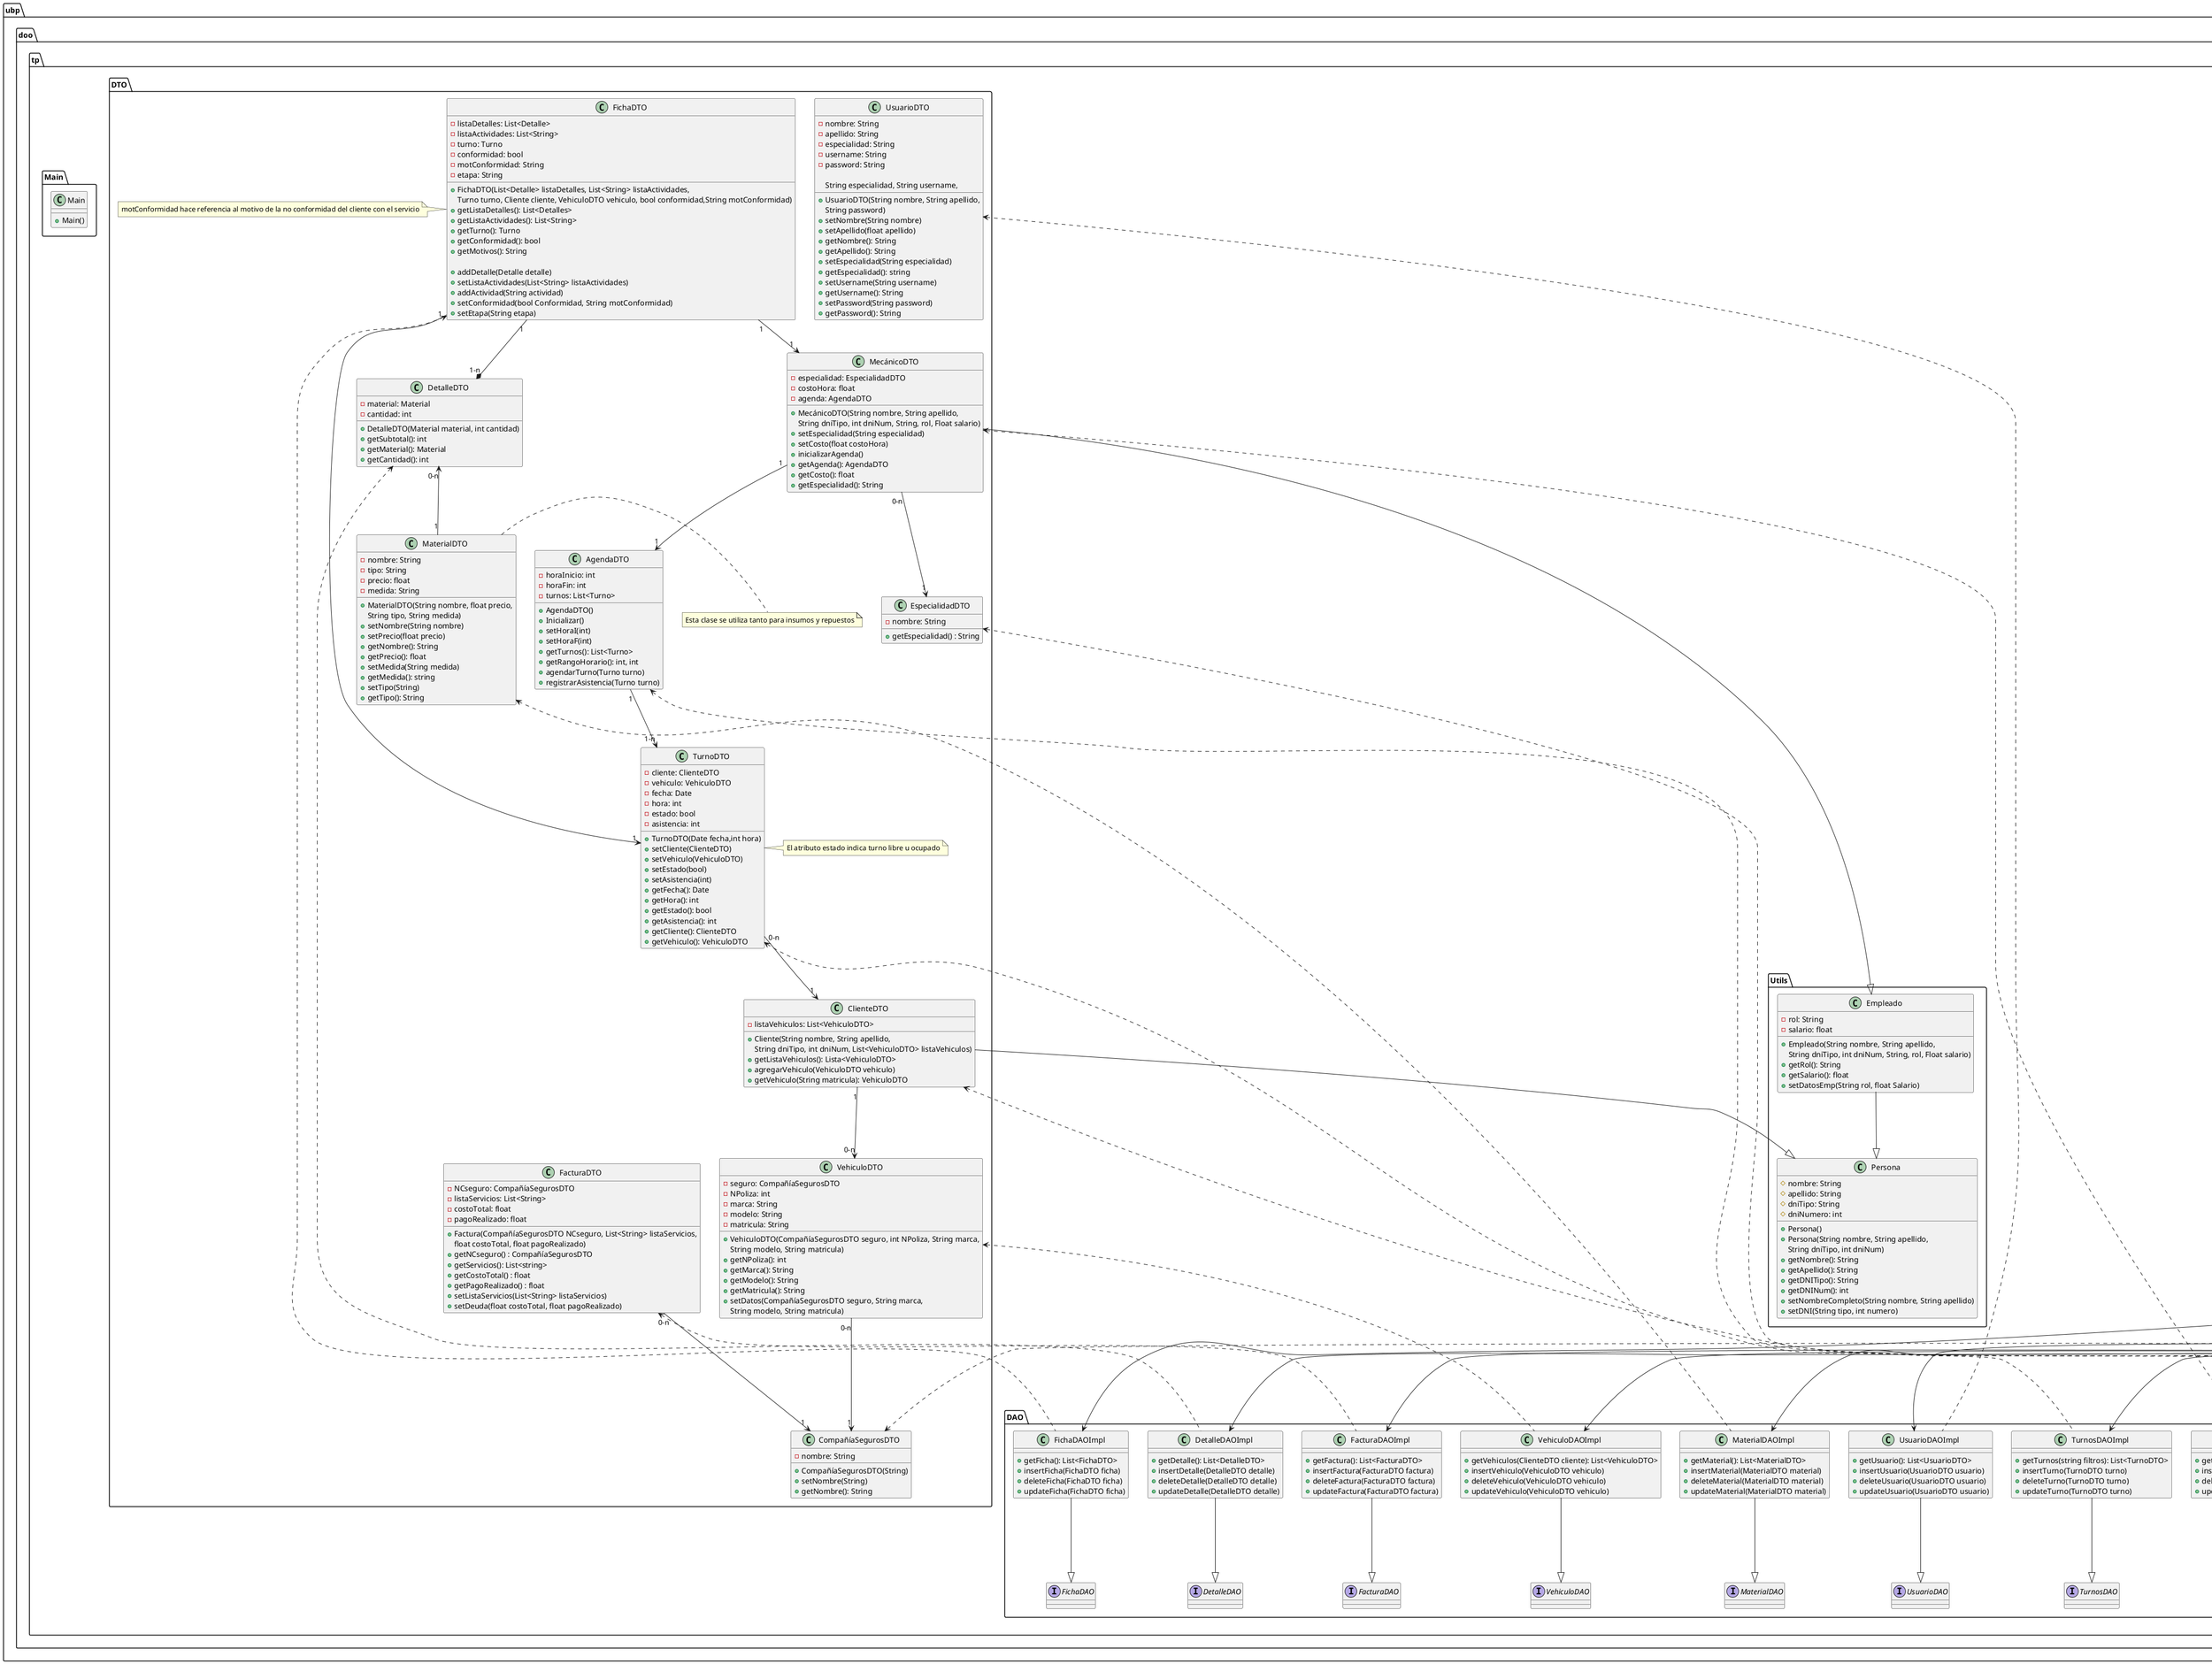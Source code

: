 .@startuml Clases

package ubp.doo.tp.factory{

    interface MVCFactory{
        +crearVista() : Vista
        +crearModelo() : Modelo
        +crearControlador() : Controlador
    }

    class MVCFactoryConsultarClientes{
        +crearVista() : Vista
        +crearModelo() : Modelo
        +crearControlador() : Controlador
    }

    class MVCFactoryConfirmarTurnos{
        +crearVista() : Vista
        +crearModelo() : Modelo
        +crearControlador() : Controlador
    }

    class MVCFactoryRegistrarClientes{
        +crearVista() : Vista
        +crearModelo() : Modelo
        +crearControlador() : Controlador
    }

    class MVCFactoryRegistrarVehiculos{
        +crearVista() : Vista
        +crearModelo() : Modelo
        +crearControlador() : Controlador
    }

    class MVCFactoryRegistrarTurnos{
        +crearVista() : Vista
        +crearModelo() : Modelo
        +crearControlador() : Controlador
    }

    class MVCFactoryCrearFichas{
        +crearVista() : Vista
        +crearModelo(int tipo) : Modelo
        +crearControlador() : Controlador
    }

    class MVCFactorySeleccionarMateriales{
        +crearVista() : Vista
        +crearModelo() : Modelo
        +crearControlador() : Controlador
    }
}

package ubp.doo.tp.DAO{

    interface ClientesDAO{ 
    }

    interface TurnosDAO{
    }

    interface VehiculoDAO{
    }

    interface MaterialDAO{
    }

    interface MecánicoDAO{
    }

    interface AgendaDAO{
    }

    interface FichaDAO{
    }

    interface DetalleDAO{
    }

    interface CompañíaSegurosDAO{
    }

    interface FacturaDAO{
    }

    interface UsuarioDAO{
    }

    interface EspecialidadDAO{
    }

    class ClientesDAOImpl{
    + getClientes(string filtros): List<ClienteDTO>
    + insertCliente(ClienteDTO cliente)
    + deleteCliente(ClienteDTO cliente)
    + updateCliente(ClienteDTO cliente)
    }

    class TurnosDAOImpl{
    + getTurnos(string filtros): List<TurnoDTO>
    + insertTurno(TurnoDTO turno)
    + deleteTurno(TurnoDTO turno)
    + updateTurno(TurnoDTO turno)
    }

    class VehiculoDAOImpl{
    + getVehiculos(ClienteDTO cliente): List<VehiculoDTO>
    + insertVehiculo(VehiculoDTO vehiculo)
    + deleteVehiculo(VehiculoDTO vehiculo)
    + updateVehiculo(VehiculoDTO vehiculo)
    }

    class MaterialDAOImpl{
    + getMaterial(): List<MaterialDTO>
    + insertMaterial(MaterialDTO material)
    + deleteMaterial(MaterialDTO material)
    + updateMaterial(MaterialDTO material)
    }

    class MecánicoDAOImpl{
    + getMecánico(): List<MecánicoDTO>
    + insertMecánico(MecánicoDTO mecánico)
    + deleteMecánico(MecánicoDTO mecánico)
    + updateMecánico(MecánicoDTO mecánico)
    }

    class AgendaDAOImpl{
    + getAgenda(): List<AgendaDTO>
    + insertAgenda(AgendaDTO agenda)
    + deleteAgenda(AgendaDTO agenda)
    + updateAgenda(AgendaDTO agenda)
    }

    class DetalleDAOImpl{
    + getDetalle(): List<DetalleDTO>
    + insertDetalle(DetalleDTO detalle)
    + deleteDetalle(DetalleDTO detalle)
    + updateDetalle(DetalleDTO detalle)
    }

    class FichaDAOImpl{
    + getFicha(): List<FichaDTO>
    + insertFicha(FichaDTO ficha)
    + deleteFicha(FichaDTO ficha)
    + updateFicha(FichaDTO ficha)
    }

    class CompañíaSegurosDAOImpl{
    + getCompañíaSeguros(): List<CompañíaSegurosDTO>
    + insertCompañíaSeguros(CompañíaSegurosDTO compañíaSeguros)
    + deleteCompañíaSeguros(CompañíaSegurosDTO compañíaSeguros)
    + updateCompañíaSeguros(CompañíaSegurosDTO compañíaSeguros)
    }

    class FacturaDAOImpl{
    + getFactura(): List<FacturaDTO>
    + insertFactura(FacturaDTO factura)
    + deleteFactura(FacturaDTO factura)
    + updateFactura(FacturaDTO factura)
    }

    class UsuarioDAOImpl{
    + getUsuario(): List<UsuarioDTO>
    + insertUsuario(UsuarioDTO usuario)
    + deleteUsuario(UsuarioDTO usuario)
    + updateUsuario(UsuarioDTO usuario)
    }

    class EspecialidadDAOImpl{
    + getEspecialidad(): List<EspecialidadDTO>
    + insertEspecialidad(EspecialidadDTO especialidad)
    + deleteEspecialidad(EspecialidadDTO especialidad)
    + updateEspecialidad(EspecialidadDTO especialidad)
    }

}

package ubp.doo.tp.Modelos{
    
    interface Modelo{
    }

    class MTurnos{
        - turno: TurnoDAO
    }

    class MCliente{
        - cliente: ClienteDAO
    }

    class MVehiculo{
        - vehiculo: VehiculoDAO
    }

    class MMaterial{
        - material: MaterialDAO
    }

    class MFicha{
        - ficha: FichaDao
    }

    class MMecánico{
        - mecánico: MecanicoDAO
    }

    class MAgenda{
        - agenda: AgendaDAO
    }

    class MDetalle{
        - detalle: DetalleDAO
    }

    class MCompañíaSeguros{
        - compañíaseguros: CompañíaSegurosDAO
    }

    class MFactura{
        - factura: FacturaDAO
    }

    class MUsuario{
        usuario: UsuarioDAO
    }

    class MEspecialidad{
        especialidad: EspecialidadDAO
    }
}
package ubp.doo.tp.Vistas{

    interface Vista{
        + setControlador(Controlador cont)
    }

    class VistaConsultaClientes{
        - List<ClienteDTO> clientes
        - JTable tablaClientes
        - JButton nuevo
        - JButton seleccionar 
        - JButton cancelar


        + getClientes() : List<ClienteDTO> clientes
        + setClientes(List<ClienteDTO> clientes)
        + actualizarVista(List<ClienteDTO> clientes)
    }

    class VistaConfirmarTurnos{
        - JTable tablaTurnos
        - JButton confirmar
        - JButton cancelarTurno
        - JButton cancelarAccion
        - JLabel confAsist

        + getTurnos() : List<TurnosDTO> turnos
        + setTurnos(List<TurnosDTO> turnos)
        + actualizarVista(List<TurnosDTO> turnos)
    }

    class VistaRegistrarClientes{
        - JButton siguiente
        - JButton cancelar
        - JLabel labelnombre
        - JLabel labelapellido
        - JLabel labeldni
        - JLabel labeltipo
        - JTextField textnombre
        - JTextField textapellido
        - JTextField textdni
        - JComboBox comboboxtipo

        + actualizarVista()
    }

    class VistaRegistrarVehiculos{
        - JButton registrar
        - JButton cancelar
        - JLabel labelmatricula
        - JLabel labelnropoliza
        - JLabel labelmodelo
        - JLabel labelmarca
        - JLabel labelcompseg
        - JTextField textmatricula
        - JTextField textnropoliza
        - JTextField textmodelo
        - JComboBox comboboxcompseg
        - JComboBox comboboxmarca

        + actualizarVista()
    }

    class VistaRegistrarTurnos{
        - JButton registrar
        - JButton cancelar
        - JButton examinar
        - JButton nuevo
        - JButton calendario
        - JLabel labelcliente
        - JLabel labelvehiculo
        - JLabel labelespecialidad
        - JLabel labelfecha
        - JLabel labelmecanico
        - JTextField textcliente
        - JTextField textfecha
        - JComboBox comboboxvehiculo
        - JComboBox comboboxmecanico

        + actualizarVista()
    }

    class VistaCrearFichas{
        - JButton examinar
        - JButton anadirmat
        - JTextField textturno
        - JList listactividades
        - JTable materiales

        + actualizarVista()
    }

    class VistaSeleccionarMateriales{
        - JTable tablaMateriales
        - JButton confirmar
        - JButton cancelarAccion
        - JLabel selecMat

        + getMateriales() : List<MaterialesDTO> materiales
        + setMateriales(List<MaterialesDTO> materiales)
        + actualizarVista(List<MaterialesDTO> materiales)
    }


    class VistaConstanciaConformidad{
        - JLabel Cliente
        - JTextField textcliente
        - JLabel Conformidad
        - JRadioButton Conforme 
        - JRadioButton NoConforme
        - JTextArea Motivo
        - JButton Aceptar
        - JButton cancelar

        + actualizarVista() 
        
    }

    class VistaMenuRecepcion{
        - JButton enviarListado
        - JButton registrarTurno
        - JButton consultarTurno
        - JButton Cerrar

        + actualizarVista()
    }

    class VistaMenuTaller{
        - JButton registrarFicha
        - JButton generarConstancia
        - JButton Cerrar
        
        + actualizarVista()
    }
    
    class VistaMenuAdministracion{
        - JButton crearInforme
        - JButton modificarInforme
        - JButton enviarInforme
        - JButton Cerrar
        
        + actualizarVista()
    }

    class VistaSysAdmin{
        - JButton crearUsuario
        - JButton EliminarUsuario
        - JButton Cerrrar

        + actualizarVista()
    }

    class VistaRegistrarUsuario{
        - JLabel lnombre
        - JTextField textNombre
        - JLabel lapellido 
        - JLabel textApellido
        - JLabel lDNI 
        - JTextField textdni
        - JLabel lTipo 
        - JComboBox comboboxtipo
        - JLabel lEspecialidad 
        - JComboBox comboboxespecialidad
        - JLabel lUsername
        - JTextField textUser
        - JLabel lPassword
        - JTextField textpass
        - JButton registrar
        - JButton cancelar

        + actualizarVista()

    }

    class VistaEliminarUsuario{
        - JTable tablaUsuarios
        - JButton Eliminar 
        - JButton cancelarAccion
        - JLabel selecionarUsuario

        + getUsuarios() : List<UsuariosDTO> usuarios
        + setMateriales(List<UsuariosDTO> usuarios)
        + actualizarVista (List<UsuariosDTO> usuarios)
    }

    class VistaLogin{
        - JLabel lUsuario
        - JTextField textUser
        - JLabel lPassword
        - JTextField textpass
        - JButton Ingresar

        + actualizarVista()
    }

}

package ubp.doo.tp.Controladores{

    interface Controlador{
        + eventListener()
    }

    class ControladorClientesTurnos{
        - modeloCliente: Modelo
        - modeloVehiculo: Modelo
        - modeloCompañíaSeguros: Modelo
        - modeloAgenda: Modelo
        - modeloTurnos: Modelo
        - modeloMecanico: Modelo
        - modeloEspecialidad: Modelo
        - vistaActual: Vista


        + ControladorClientesTurnos(Modelo modelocliente, modelovehiculo, modeloespecialidad, Vista vista)
        + getClientes(): List<ClienteDTO>
        + addCliente(ClienteDTO cliente)
        + filterClientes(string params) : List<ClienteDTO>
    }

    class ControladorFichas{
        - modeloAgenda: Modelo
        - modeloTurnos: Modelo
        - modeloMecanico: Modelo
        - modeloFichas: Modelo
        - modeloCliente: Modelo
        - modeloVehiculo: Modelo
        - modeloCompañíaSeguros: Modelo
        - modeloMateriales: Modelo
        - modeloDetalle: Modelo
        - modeloEspecialidad: Modelo
        - vistaActual: Vista

        + ControladorFichas(Modelo modeloturnos, modeloagenda, modelomecanico, modelofichas, modelocliente,
            modelovehículo, modelocompseg, modelomateriales, modelodetalle, modeloespecialidad, Vista vista)
    }

    class ControladorTurnos{
        - modeloCliente: Modelo
        - modeloVehiculo: Modelo
        - modeloCompañíaSeguros: Modelo
        - modeloTurnos: Modelo
        - modeloEspecialidad: Modelo
        - vistaActual: Vista

        + ControladorTurnos(Modelo modeloturnos, modelovehiculo, modelocompseg, modelocliente, modeloespecialidad, Vista vista)
    }

    



}

package ubp.doo.tp.DTO{
    
    class CompañíaSegurosDTO {
        - nombre: String
        
        + CompañíaSegurosDTO(String)
        + setNombre(String)
        + getNombre(): String
    }

    class TurnoDTO{
        - cliente: ClienteDTO
        - vehiculo: VehiculoDTO
        - fecha: Date
        - hora: int
        - estado: bool
        - asistencia: int

        + TurnoDTO(Date fecha,int hora)
        + setCliente(ClienteDTO)
        + setVehiculo(VehiculoDTO)
        + setEstado(bool)
        + setAsistencia(int)
        + getFecha(): Date
        + getHora(): int
        + getEstado(): bool
        + getAsistencia(): int
        + getCliente(): ClienteDTO
        + getVehiculo(): VehiculoDTO
    }
note right of TurnoDTO : El atributo estado indica turno libre u ocupado

    class DetalleDTO{
        - material: Material
        - cantidad: int

        + DetalleDTO(Material material, int cantidad)
        + getSubtotal(): int
        + getMaterial(): Material
        + getCantidad(): int
    }

    class AgendaDTO{
        - horaInicio: int
        - horaFin: int
        - turnos: List<Turno>

        + AgendaDTO()
        + Inicializar()
        + setHoraI(int)
        + setHoraF(int)
        + getTurnos(): List<Turno>
        + getRangoHorario(): int, int
        + agendarTurno(Turno turno)
        + registrarAsistencia(Turno turno)
    }

    class MecánicoDTO{
        - especialidad: EspecialidadDTO
        - costoHora: float
        - agenda: AgendaDTO

        + MecánicoDTO(String nombre, String apellido, 
            String dniTipo, int dniNum, String, rol, Float salario)
        + setEspecialidad(String especialidad)
        + setCosto(float costoHora)
        + inicializarAgenda()
        + getAgenda(): AgendaDTO
        + getCosto(): float
        + getEspecialidad(): String
    }

    class MaterialDTO{
        - nombre: String
        - tipo: String
        - precio: float
        - medida: String

        + MaterialDTO(String nombre, float precio, 
            String tipo, String medida)
        + setNombre(String nombre)
        + setPrecio(float precio)
        + getNombre(): String
        + getPrecio(): float
        + setMedida(String medida)
        + getMedida(): string
        + setTipo(String)
        + getTipo(): String
    }
note right of MaterialDTO : Esta clase se utiliza tanto para insumos y repuestos

    class FacturaDTO{
        - NCseguro: CompañíaSegurosDTO
        - listaServicios: List<String>
        - costoTotal: float
        - pagoRealizado: float

        + Factura(CompañíaSegurosDTO NCseguro, List<String> listaServicios, 
                float costoTotal, float pagoRealizado)
        + getNCseguro() : CompañíaSegurosDTO
        + getServicios(): List<string>
        + getCostoTotal() : float
        + getPagoRealizado() : float
        + setListaServicios(List<String> listaServicios)
        + setDeuda(float costoTotal, float pagoRealizado)
    }

    class FichaDTO{
        - listaDetalles: List<Detalle>
        - listaActividades: List<String>
        - turno: Turno
        - conformidad: bool
        - motConformidad: String
        - etapa: String

        + FichaDTO(List<Detalle> listaDetalles, List<String> listaActividades, 
                Turno turno, Cliente cliente, VehiculoDTO vehiculo, bool conformidad,String motConformidad)
        + getListaDetalles(): List<Detalles>
        + getListaActividades(): List<String>
        + getTurno(): Turno
        + getConformidad(): bool
        + getMotivos(): String

        + addDetalle(Detalle detalle)
        + setListaActividades(List<String> listaActividades)
        + addActividad(String actividad)
        + setConformidad(bool Conformidad, String motConformidad)
        + setEtapa(String etapa)
    }
note left of FichaDTO : motConformidad hace referencia al motivo de la no conformidad del cliente con el servicio

    class VehiculoDTO{
        - seguro: CompañíaSegurosDTO
        - NPoliza: int
        - marca: String
        - modelo: String
        - matricula: String

        + VehiculoDTO(CompañíaSegurosDTO seguro, int NPoliza, String marca,
                String modelo, String matricula)
        + getNPoliza(): int
        + getMarca(): String
        + getModelo(): String
        + getMatricula(): String
        + setDatos(CompañíaSegurosDTO seguro, String marca,
                String modelo, String matricula)  
    }

    class ClienteDTO{
        - listaVehiculos: List<VehiculoDTO>

        + Cliente(String nombre, String apellido, 
            String dniTipo, int dniNum, List<VehiculoDTO> listaVehiculos)
        + getListaVehiculos(): Lista<VehiculoDTO>
        + agregarVehiculo(VehiculoDTO vehiculo)
        + getVehiculo(String matricula): VehiculoDTO
    }


    class UsuarioDTO{
        - nombre: String
        - apellido: String
        - especialidad: String
        - username: String
        - password: String

        + UsuarioDTO(String nombre, String apellido, 
            String especialidad, String username,
            String password)
        + setNombre(String nombre)
        + setApellido(float apellido)
        + getNombre(): String
        + getApellido(): String
        + setEspecialidad(String especialidad)
        + getEspecialidad(): string
        + setUsername(String username)
        + getUsername(): String
        + setPassword(String password)
        + getPassword(): String 
    }

    class EspecialidadDTO{
        - nombre: String
        + getEspecialidad() : String
    }

}




package ubp.doo.tp.Utils{

    class Persona{
        # nombre: String
        # apellido: String
        # dniTipo: String
        # dniNumero: int

        + Persona()
        + Persona(String nombre, String apellido, 
            String dniTipo, int dniNum)
        + getNombre(): String
        + getApellido(): String
        + getDNITipo(): String
        + getDNINum(): int
        + setNombreCompleto(String nombre, String apellido)
        + setDNI(String tipo, int numero)
    }

    class Empleado{
        - rol: String
        - salario: float

        + Empleado(String nombre, String apellido, 
            String dniTipo, int dniNum, String, rol, Float salario)
        + getRol(): String
        + getSalario(): float
        + setDatosEmp(String rol, float Salario)
    }
}

package ubp.doo.tp.Facade{
    interface Facade{
    }

    class FacadeInitOpciones{

        + FacadeInitOpciones()
        + ejecutarOpcion(string opcion)  
    }
}

package ubp.doo.tp.Main{
    class Main{
        +Main()
    }
}

Main ..> FacadeInitOpciones : <<importa>>

Facade <|- FacadeInitOpciones

FacadeInitOpciones ..> MVCFactory : <<usa>>

Empleado --|> Persona
ClienteDTO --|> Persona
MecánicoDTO --|> Empleado
MecánicoDTO "0-n" --> "1" EspecialidadDTO
ClienteDTO "1" <-up- "0-n" TurnoDTO
MaterialDTO "1" -up-> "0-n" DetalleDTO
TurnoDTO "1-n" <-up- "1" AgendaDTO
AgendaDTO "1" <-up- "1" MecánicoDTO
DetalleDTO "1-n" *-up- "1" FichaDTO
MecánicoDTO "1" <-up- "1" FichaDTO
TurnoDTO "1" <-up- "1" FichaDTO
CompañíaSegurosDTO "1" <-up- "0-n" VehiculoDTO
CompañíaSegurosDTO "1" <-up- "0-n" FacturaDTO
VehiculoDTO "0-n" <-up- "1" ClienteDTO

MCliente <- ControladorClientesTurnos
MVehiculo <- ControladorClientesTurnos
MCompañíaSeguros <- ControladorClientesTurnos
MAgenda <- ControladorClientesTurnos
MTurnos <- ControladorClientesTurnos  
MMecánico <- ControladorClientesTurnos
MEspecialidad <- ControladorClientesTurnos

MCliente <- ControladorFichas
MVehiculo <- ControladorFichas
MCompañíaSeguros <- ControladorFichas
MAgenda <- ControladorFichas
MTurnos <- ControladorFichas  
MMecánico <- ControladorFichas
MMaterial <- ControladorFichas
MDetalle <- ControladorFichas 
MEspecialidad <- ControladorFichas

MCliente <- ControladorTurnos
MVehiculo <- ControladorTurnos
MCompañíaSeguros <- ControladorTurnos
MTurnos <- ControladorTurnos  
MEspecialidad <- ControladorTurnos  

ControladorFichas --|> Controlador 
ControladorClientesTurnos --|> Controlador
ControladorTurnos --|> Controlador

MCliente --|> Modelo
MCliente -> ClientesDAOImpl
ClientesDAOImpl --|> ClientesDAO
ClienteDTO <.. ClientesDAOImpl 

MTurnos --|> Modelo
MTurnos --> TurnosDAOImpl
TurnosDAOImpl --|> TurnosDAO
TurnoDTO <.. TurnosDAOImpl 

MVehiculo --|> Modelo
MVehiculo --> VehiculoDAOImpl
VehiculoDAOImpl --|> VehiculoDAO
VehiculoDTO <.. VehiculoDAOImpl 

MMaterial --|> Modelo
MMaterial --> MaterialDAOImpl
MaterialDAOImpl --|> MaterialDAO
MaterialDTO <.. MaterialDAOImpl 

MMecánico --|> Modelo
MMecánico --> MecánicoDAOImpl
MecánicoDAOImpl --|> MecánicoDAO
MecánicoDTO <.. MecánicoDAOImpl 

MFicha --|> Modelo
MFicha --> FichaDAOImpl
FichaDAOImpl --|> FichaDAO
FichaDTO <.. FichaDAOImpl 

MAgenda --|> Modelo
MAgenda --> AgendaDAOImpl
AgendaDAOImpl --|> AgendaDAO
AgendaDTO <.. AgendaDAOImpl 

MFactura --|> Modelo
MFactura --> FacturaDAOImpl
FacturaDAOImpl --|> FacturaDAO
FacturaDTO <.. FacturaDAOImpl 

MDetalle --|> Modelo
MDetalle --> DetalleDAOImpl
DetalleDAOImpl --|> DetalleDAO
DetalleDTO <.. DetalleDAOImpl 

MCompañíaSeguros --|> Modelo
MCompañíaSeguros --> CompañíaSegurosDAOImpl
CompañíaSegurosDAOImpl --|> CompañíaSegurosDAO
CompañíaSegurosDTO <.. CompañíaSegurosDAOImpl 

MUsuario --|> Modelo
MUsuario --> UsuarioDAOImpl
UsuarioDAOImpl --|> UsuarioDAO
UsuarioDTO <.. UsuarioDAOImpl

MEspecialidad --|> Modelo
MEspecialidad --> EspecialidadDAOImpl
EspecialidadDAOImpl --|> EspecialidadDAO
EspecialidadDTO <.. EspecialidadDAOImpl


MVCFactory <|-down- MVCFactoryConsultarClientes
MVCFactory <|-down- MVCFactoryConfirmarTurnos
MVCFactory <|-down- MVCFactoryRegistrarClientes
MVCFactory <|-down- MVCFactoryRegistrarVehiculos
MVCFactory <|-down- MVCFactoryRegistrarTurnos
MVCFactory <|-down- MVCFactoryCrearFichas
MVCFactory <|-down- MVCFactorySeleccionarMateriales

MVCFactoryConsultarClientes <.. MCliente
MVCFactoryConsultarClientes <.. MVehiculo
MVCFactoryConsultarClientes <.. MCompañíaSeguros 
MVCFactoryConsultarClientes <.. MMecánico
MVCFactoryConsultarClientes <.. MAgenda
MVCFactoryConsultarClientes <.. MTurnos
MVCFactory<.. MEspecialidad

MVCFactoryRegistrarClientes <.. MCliente
MVCFactoryRegistrarClientes <.. MVehiculo
MVCFactoryRegistrarClientes <.. MCompañíaSeguros
MVCFactoryRegistrarClientes <.. MMecánico
MVCFactoryRegistrarClientes <.. MAgenda
MVCFactoryRegistrarClientes <.. MTurnos
MVCFactoryRegistrarClientes <.. MEspecialidad

MVCFactoryRegistrarVehiculos <.. MCliente
MVCFactoryRegistrarVehiculos <.. MVehiculo
MVCFactoryRegistrarVehiculos <.. MCompañíaSeguros
MVCFactoryRegistrarVehiculos <.. MMecánico
MVCFactoryRegistrarVehiculos <.. MAgenda
MVCFactoryRegistrarVehiculos <.. MTurnos
MVCFactoryRegistrarVehiculos<.. MEspecialidad

MVCFactoryRegistrarTurnos <.. MCliente
MVCFactoryRegistrarTurnos <.. MVehiculo
MVCFactoryRegistrarTurnos <.. MCompañíaSeguros
MVCFactoryRegistrarTurnos <.. MMecánico
MVCFactoryRegistrarTurnos <.. MAgenda
MVCFactoryRegistrarTurnos <.. MTurnos
MVCFactoryRegistrarTurnos<.. MEspecialidad

MVCFactoryCrearFichas <.. MCliente
MVCFactoryCrearFichas <.. MVehiculo
MVCFactoryCrearFichas <.. MCompañíaSeguros
MVCFactoryCrearFichas <.. MMecánico
MVCFactoryCrearFichas <.. MAgenda
MVCFactoryCrearFichas <.. MTurnos
MVCFactoryCrearFichas <.. MEspecialidad
MVCFactoryCrearFichas <.. MMaterial
MVCFactoryCrearFichas <.. MDetalle
MVCFactoryCrearFichas <.. MFicha

MVCFactorySeleccionarMateriales <.. MCliente
MVCFactorySeleccionarMateriales <.. MVehiculo
MVCFactorySeleccionarMateriales <.. MCompañíaSeguros
MVCFactorySeleccionarMateriales <.. MMecánico
MVCFactorySeleccionarMateriales <.. MAgenda
MVCFactorySeleccionarMateriales <.. MTurnos
MVCFactorySeleccionarMateriales <.. MEspecialidad
MVCFactorySeleccionarMateriales <.. MMaterial
MVCFactorySeleccionarMateriales <.. MDetalle
MVCFactorySeleccionarMateriales <.. MFicha

MVCFactoryConfirmarTurnos <.. MCliente
MVCFactoryConfirmarTurnos <.. MVehiculo
MVCFactoryConfirmarTurnos <.. MCompañíaSeguros
MVCFactoryConfirmarTurnos <.. MMecánico
MVCFactoryConfirmarTurnos <.. MAgenda
MVCFactoryConfirmarTurnos <.. MTurnos
MVCFactoryConfirmarTurnos <.. MEspecialidad


MVCFactoryConsultarClientes <.down. VistaConsultaClientes  
MVCFactoryConfirmarTurnos <.down. VistaConfirmarTurnos 
MVCFactoryRegistrarVehiculos <.down. VistaRegistrarVehiculos 
MVCFactoryRegistrarTurnos <.down.. VistaRegistrarTurnos 
MVCFactoryRegistrarClientes <.down. VistaRegistrarClientes 
MVCFactoryCrearFichas <.down. VistaCrearFichas  
MVCFactorySeleccionarMateriales <.down. VistaSeleccionarMateriales 

MVCFactoryConsultarClientes <.. ControladorClientesTurnos
MVCFactoryRegistrarClientes <.. ControladorClientesTurnos
MVCFactoryRegistrarVehiculos <.. ControladorClientesTurnos
MVCFactoryRegistrarTurnos <.. ControladorClientesTurnos

MVCFactoryCrearFichas <.. ControladorFichas 
MVCFactorySeleccionarMateriales <.. ControladorFichas

MVCFactoryConfirmarTurnos <.. ControladorTurnos

VistaConsultaClientes <-- ControladorClientesTurnos
VistaRegistrarClientes <-- ControladorClientesTurnos
VistaRegistrarVehiculos <-- ControladorClientesTurnos
VistaRegistrarTurnos <-- ControladorClientesTurnos

VistaConfirmarTurnos <-- ControladorTurnos

VistaCrearFichas <-- ControladorFichas 
VistaSeleccionarMateriales <-- ControladorFichas

VistaConfirmarTurnos -down-|> Vista
VistaRegistrarVehiculos -down-|> Vista
VistaRegistrarTurnos -down-|> Vista
VistaRegistrarClientes -down-|> Vista
VistaCrearFichas -down-|> Vista
VistaSeleccionarMateriales -down-|> Vista
VistaConsultaClientes -down-|> Vista
VistaConstanciaConformidad -down-|> Vista
VistaMenuRecepcion -down-|> Vista
VistaMenuTaller -down-> Vista 
VistaMenuAdministracion -down-|> Vista
VistaRegistrarUsuario -down-|> Vista
VistaEliminarUsuario -down-|> Vista 
VistaLogin -down-|> Vista

 

@enduml
